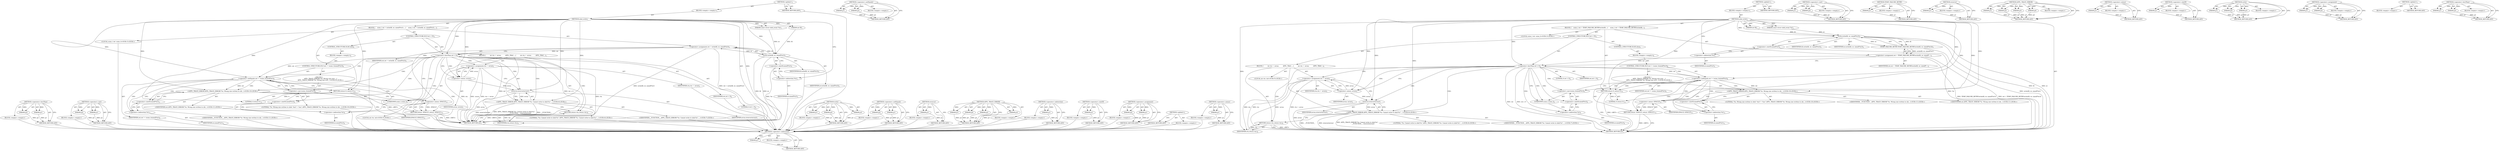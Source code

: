 digraph "&lt;operator&gt;.lessThan" {
vulnerable_105 [label=<(METHOD,&lt;operator&gt;.lessThan)>];
vulnerable_106 [label=<(PARAM,p1)>];
vulnerable_107 [label=<(PARAM,p2)>];
vulnerable_108 [label=<(BLOCK,&lt;empty&gt;,&lt;empty&gt;)>];
vulnerable_109 [label=<(METHOD_RETURN,ANY)>];
vulnerable_130 [label=<(METHOD,&lt;operator&gt;.cast)>];
vulnerable_131 [label=<(PARAM,p1)>];
vulnerable_132 [label=<(PARAM,p2)>];
vulnerable_133 [label=<(BLOCK,&lt;empty&gt;,&lt;empty&gt;)>];
vulnerable_134 [label=<(METHOD_RETURN,ANY)>];
vulnerable_6 [label=<(METHOD,&lt;global&gt;)<SUB>1</SUB>>];
vulnerable_7 [label=<(BLOCK,&lt;empty&gt;,&lt;empty&gt;)<SUB>1</SUB>>];
vulnerable_8 [label=<(METHOD,uhid_write)<SUB>1</SUB>>];
vulnerable_9 [label=<(PARAM,int fd)<SUB>1</SUB>>];
vulnerable_10 [label=<(PARAM,const struct uhid_event *ev)<SUB>1</SUB>>];
vulnerable_11 [label=<(BLOCK,{
    ssize_t ret = write(fd, ev, sizeof(*ev));...,{
    ssize_t ret = write(fd, ev, sizeof(*ev));...)<SUB>2</SUB>>];
vulnerable_12 [label="<(LOCAL,ssize_t ret: ssize_t)<SUB>3</SUB>>"];
vulnerable_13 [label=<(&lt;operator&gt;.assignment,ret = write(fd, ev, sizeof(*ev)))<SUB>3</SUB>>];
vulnerable_14 [label=<(IDENTIFIER,ret,ret = write(fd, ev, sizeof(*ev)))<SUB>3</SUB>>];
vulnerable_15 [label=<(write,write(fd, ev, sizeof(*ev)))<SUB>3</SUB>>];
vulnerable_16 [label=<(IDENTIFIER,fd,write(fd, ev, sizeof(*ev)))<SUB>3</SUB>>];
vulnerable_17 [label=<(IDENTIFIER,ev,write(fd, ev, sizeof(*ev)))<SUB>3</SUB>>];
vulnerable_18 [label=<(&lt;operator&gt;.sizeOf,sizeof(*ev))<SUB>3</SUB>>];
vulnerable_19 [label=<(&lt;operator&gt;.indirection,*ev)<SUB>3</SUB>>];
vulnerable_20 [label=<(IDENTIFIER,ev,sizeof(*ev))<SUB>3</SUB>>];
vulnerable_21 [label=<(CONTROL_STRUCTURE,IF,if (ret &lt; 0))<SUB>4</SUB>>];
vulnerable_22 [label=<(&lt;operator&gt;.lessThan,ret &lt; 0)<SUB>4</SUB>>];
vulnerable_23 [label=<(IDENTIFIER,ret,ret &lt; 0)<SUB>4</SUB>>];
vulnerable_24 [label=<(LITERAL,0,ret &lt; 0)<SUB>4</SUB>>];
vulnerable_25 [label=<(BLOCK,{
         int rtn = -errno;
         APPL_TRAC...,{
         int rtn = -errno;
         APPL_TRAC...)<SUB>4</SUB>>];
vulnerable_26 [label="<(LOCAL,int rtn: int)<SUB>5</SUB>>"];
vulnerable_27 [label=<(&lt;operator&gt;.assignment,rtn = -errno)<SUB>5</SUB>>];
vulnerable_28 [label=<(IDENTIFIER,rtn,rtn = -errno)<SUB>5</SUB>>];
vulnerable_29 [label=<(&lt;operator&gt;.minus,-errno)<SUB>5</SUB>>];
vulnerable_30 [label=<(IDENTIFIER,errno,-errno)<SUB>5</SUB>>];
vulnerable_31 [label="<(APPL_TRACE_ERROR,APPL_TRACE_ERROR(&quot;%s: Cannot write to uhid:%s&quot;,...)<SUB>6</SUB>>"];
vulnerable_32 [label="<(LITERAL,&quot;%s: Cannot write to uhid:%s&quot;,APPL_TRACE_ERROR(&quot;%s: Cannot write to uhid:%s&quot;,...)<SUB>6</SUB>>"];
vulnerable_33 [label="<(IDENTIFIER,__FUNCTION__,APPL_TRACE_ERROR(&quot;%s: Cannot write to uhid:%s&quot;,...)<SUB>7</SUB>>"];
vulnerable_34 [label=<(strerror,strerror(errno))<SUB>7</SUB>>];
vulnerable_35 [label=<(IDENTIFIER,errno,strerror(errno))<SUB>7</SUB>>];
vulnerable_36 [label=<(RETURN,return rtn;,return rtn;)<SUB>8</SUB>>];
vulnerable_37 [label=<(IDENTIFIER,rtn,return rtn;)<SUB>8</SUB>>];
vulnerable_38 [label=<(CONTROL_STRUCTURE,ELSE,else)<SUB>9</SUB>>];
vulnerable_39 [label=<(BLOCK,&lt;empty&gt;,&lt;empty&gt;)<SUB>9</SUB>>];
vulnerable_40 [label=<(CONTROL_STRUCTURE,IF,if (ret != (ssize_t)sizeof(*ev)))<SUB>9</SUB>>];
vulnerable_41 [label=<(&lt;operator&gt;.notEquals,ret != (ssize_t)sizeof(*ev))<SUB>9</SUB>>];
vulnerable_42 [label=<(IDENTIFIER,ret,ret != (ssize_t)sizeof(*ev))<SUB>9</SUB>>];
vulnerable_43 [label=<(&lt;operator&gt;.cast,(ssize_t)sizeof(*ev))<SUB>9</SUB>>];
vulnerable_44 [label=<(UNKNOWN,ssize_t,ssize_t)<SUB>9</SUB>>];
vulnerable_45 [label=<(&lt;operator&gt;.sizeOf,sizeof(*ev))<SUB>9</SUB>>];
vulnerable_46 [label=<(&lt;operator&gt;.indirection,*ev)<SUB>9</SUB>>];
vulnerable_47 [label=<(IDENTIFIER,ev,sizeof(*ev))<SUB>9</SUB>>];
vulnerable_48 [label="<(BLOCK,{
        APPL_TRACE_ERROR(&quot;%s: Wrong size writ...,{
        APPL_TRACE_ERROR(&quot;%s: Wrong size writ...)<SUB>9</SUB>>"];
vulnerable_49 [label="<(APPL_TRACE_ERROR,APPL_TRACE_ERROR(&quot;%s: Wrong size written to uhi...)<SUB>10</SUB>>"];
vulnerable_50 [label="<(LITERAL,&quot;%s: Wrong size written to uhid: %zd != %zu&quot;,APPL_TRACE_ERROR(&quot;%s: Wrong size written to uhi...)<SUB>10</SUB>>"];
vulnerable_51 [label="<(IDENTIFIER,__FUNCTION__,APPL_TRACE_ERROR(&quot;%s: Wrong size written to uhi...)<SUB>11</SUB>>"];
vulnerable_52 [label="<(IDENTIFIER,ret,APPL_TRACE_ERROR(&quot;%s: Wrong size written to uhi...)<SUB>11</SUB>>"];
vulnerable_53 [label=<(&lt;operator&gt;.sizeOf,sizeof(*ev))<SUB>11</SUB>>];
vulnerable_54 [label=<(&lt;operator&gt;.indirection,*ev)<SUB>11</SUB>>];
vulnerable_55 [label=<(IDENTIFIER,ev,sizeof(*ev))<SUB>11</SUB>>];
vulnerable_56 [label=<(RETURN,return -EFAULT;,return -EFAULT;)<SUB>12</SUB>>];
vulnerable_57 [label=<(&lt;operator&gt;.minus,-EFAULT)<SUB>12</SUB>>];
vulnerable_58 [label=<(IDENTIFIER,EFAULT,-EFAULT)<SUB>12</SUB>>];
vulnerable_59 [label=<(RETURN,return 0;,return 0;)<SUB>15</SUB>>];
vulnerable_60 [label=<(LITERAL,0,return 0;)<SUB>15</SUB>>];
vulnerable_61 [label=<(METHOD_RETURN,int)<SUB>1</SUB>>];
vulnerable_63 [label=<(METHOD_RETURN,ANY)<SUB>1</SUB>>];
vulnerable_91 [label=<(METHOD,write)>];
vulnerable_92 [label=<(PARAM,p1)>];
vulnerable_93 [label=<(PARAM,p2)>];
vulnerable_94 [label=<(PARAM,p3)>];
vulnerable_95 [label=<(BLOCK,&lt;empty&gt;,&lt;empty&gt;)>];
vulnerable_96 [label=<(METHOD_RETURN,ANY)>];
vulnerable_125 [label=<(METHOD,&lt;operator&gt;.notEquals)>];
vulnerable_126 [label=<(PARAM,p1)>];
vulnerable_127 [label=<(PARAM,p2)>];
vulnerable_128 [label=<(BLOCK,&lt;empty&gt;,&lt;empty&gt;)>];
vulnerable_129 [label=<(METHOD_RETURN,ANY)>];
vulnerable_121 [label=<(METHOD,strerror)>];
vulnerable_122 [label=<(PARAM,p1)>];
vulnerable_123 [label=<(BLOCK,&lt;empty&gt;,&lt;empty&gt;)>];
vulnerable_124 [label=<(METHOD_RETURN,ANY)>];
vulnerable_114 [label=<(METHOD,APPL_TRACE_ERROR)>];
vulnerable_115 [label=<(PARAM,p1)>];
vulnerable_116 [label=<(PARAM,p2)>];
vulnerable_117 [label=<(PARAM,p3)>];
vulnerable_118 [label=<(PARAM,p4)>];
vulnerable_119 [label=<(BLOCK,&lt;empty&gt;,&lt;empty&gt;)>];
vulnerable_120 [label=<(METHOD_RETURN,ANY)>];
vulnerable_101 [label=<(METHOD,&lt;operator&gt;.indirection)>];
vulnerable_102 [label=<(PARAM,p1)>];
vulnerable_103 [label=<(BLOCK,&lt;empty&gt;,&lt;empty&gt;)>];
vulnerable_104 [label=<(METHOD_RETURN,ANY)>];
vulnerable_97 [label=<(METHOD,&lt;operator&gt;.sizeOf)>];
vulnerable_98 [label=<(PARAM,p1)>];
vulnerable_99 [label=<(BLOCK,&lt;empty&gt;,&lt;empty&gt;)>];
vulnerable_100 [label=<(METHOD_RETURN,ANY)>];
vulnerable_86 [label=<(METHOD,&lt;operator&gt;.assignment)>];
vulnerable_87 [label=<(PARAM,p1)>];
vulnerable_88 [label=<(PARAM,p2)>];
vulnerable_89 [label=<(BLOCK,&lt;empty&gt;,&lt;empty&gt;)>];
vulnerable_90 [label=<(METHOD_RETURN,ANY)>];
vulnerable_80 [label=<(METHOD,&lt;global&gt;)<SUB>1</SUB>>];
vulnerable_81 [label=<(BLOCK,&lt;empty&gt;,&lt;empty&gt;)>];
vulnerable_82 [label=<(METHOD_RETURN,ANY)>];
vulnerable_110 [label=<(METHOD,&lt;operator&gt;.minus)>];
vulnerable_111 [label=<(PARAM,p1)>];
vulnerable_112 [label=<(BLOCK,&lt;empty&gt;,&lt;empty&gt;)>];
vulnerable_113 [label=<(METHOD_RETURN,ANY)>];
fixed_106 [label=<(METHOD,&lt;operator&gt;.indirection)>];
fixed_107 [label=<(PARAM,p1)>];
fixed_108 [label=<(BLOCK,&lt;empty&gt;,&lt;empty&gt;)>];
fixed_109 [label=<(METHOD_RETURN,ANY)>];
fixed_130 [label=<(METHOD,&lt;operator&gt;.notEquals)>];
fixed_131 [label=<(PARAM,p1)>];
fixed_132 [label=<(PARAM,p2)>];
fixed_133 [label=<(BLOCK,&lt;empty&gt;,&lt;empty&gt;)>];
fixed_134 [label=<(METHOD_RETURN,ANY)>];
fixed_6 [label=<(METHOD,&lt;global&gt;)<SUB>1</SUB>>];
fixed_7 [label=<(BLOCK,&lt;empty&gt;,&lt;empty&gt;)<SUB>1</SUB>>];
fixed_8 [label=<(METHOD,uhid_write)<SUB>1</SUB>>];
fixed_9 [label=<(PARAM,int fd)<SUB>1</SUB>>];
fixed_10 [label=<(PARAM,const struct uhid_event *ev)<SUB>1</SUB>>];
fixed_11 [label=<(BLOCK,{
    ssize_t ret = TEMP_FAILURE_RETRY(write(fd...,{
    ssize_t ret = TEMP_FAILURE_RETRY(write(fd...)<SUB>2</SUB>>];
fixed_12 [label="<(LOCAL,ssize_t ret: ssize_t)<SUB>3</SUB>>"];
fixed_13 [label=<(&lt;operator&gt;.assignment,ret = TEMP_FAILURE_RETRY(write(fd, ev, sizeof(*...)<SUB>3</SUB>>];
fixed_14 [label=<(IDENTIFIER,ret,ret = TEMP_FAILURE_RETRY(write(fd, ev, sizeof(*...)<SUB>3</SUB>>];
fixed_15 [label=<(TEMP_FAILURE_RETRY,TEMP_FAILURE_RETRY(write(fd, ev, sizeof(*ev))))<SUB>3</SUB>>];
fixed_16 [label=<(write,write(fd, ev, sizeof(*ev)))<SUB>3</SUB>>];
fixed_17 [label=<(IDENTIFIER,fd,write(fd, ev, sizeof(*ev)))<SUB>3</SUB>>];
fixed_18 [label=<(IDENTIFIER,ev,write(fd, ev, sizeof(*ev)))<SUB>3</SUB>>];
fixed_19 [label=<(&lt;operator&gt;.sizeOf,sizeof(*ev))<SUB>3</SUB>>];
fixed_20 [label=<(&lt;operator&gt;.indirection,*ev)<SUB>3</SUB>>];
fixed_21 [label=<(IDENTIFIER,ev,sizeof(*ev))<SUB>3</SUB>>];
fixed_22 [label=<(CONTROL_STRUCTURE,IF,if (ret &lt; 0))<SUB>4</SUB>>];
fixed_23 [label=<(&lt;operator&gt;.lessThan,ret &lt; 0)<SUB>4</SUB>>];
fixed_24 [label=<(IDENTIFIER,ret,ret &lt; 0)<SUB>4</SUB>>];
fixed_25 [label=<(LITERAL,0,ret &lt; 0)<SUB>4</SUB>>];
fixed_26 [label=<(BLOCK,{
         int rtn = -errno;
         APPL_TRAC...,{
         int rtn = -errno;
         APPL_TRAC...)<SUB>4</SUB>>];
fixed_27 [label="<(LOCAL,int rtn: int)<SUB>5</SUB>>"];
fixed_28 [label=<(&lt;operator&gt;.assignment,rtn = -errno)<SUB>5</SUB>>];
fixed_29 [label=<(IDENTIFIER,rtn,rtn = -errno)<SUB>5</SUB>>];
fixed_30 [label=<(&lt;operator&gt;.minus,-errno)<SUB>5</SUB>>];
fixed_31 [label=<(IDENTIFIER,errno,-errno)<SUB>5</SUB>>];
fixed_32 [label="<(APPL_TRACE_ERROR,APPL_TRACE_ERROR(&quot;%s: Cannot write to uhid:%s&quot;,...)<SUB>6</SUB>>"];
fixed_33 [label="<(LITERAL,&quot;%s: Cannot write to uhid:%s&quot;,APPL_TRACE_ERROR(&quot;%s: Cannot write to uhid:%s&quot;,...)<SUB>6</SUB>>"];
fixed_34 [label="<(IDENTIFIER,__FUNCTION__,APPL_TRACE_ERROR(&quot;%s: Cannot write to uhid:%s&quot;,...)<SUB>7</SUB>>"];
fixed_35 [label=<(strerror,strerror(errno))<SUB>7</SUB>>];
fixed_36 [label=<(IDENTIFIER,errno,strerror(errno))<SUB>7</SUB>>];
fixed_37 [label=<(RETURN,return rtn;,return rtn;)<SUB>8</SUB>>];
fixed_38 [label=<(IDENTIFIER,rtn,return rtn;)<SUB>8</SUB>>];
fixed_39 [label=<(CONTROL_STRUCTURE,ELSE,else)<SUB>9</SUB>>];
fixed_40 [label=<(BLOCK,&lt;empty&gt;,&lt;empty&gt;)<SUB>9</SUB>>];
fixed_41 [label=<(CONTROL_STRUCTURE,IF,if (ret != (ssize_t)sizeof(*ev)))<SUB>9</SUB>>];
fixed_42 [label=<(&lt;operator&gt;.notEquals,ret != (ssize_t)sizeof(*ev))<SUB>9</SUB>>];
fixed_43 [label=<(IDENTIFIER,ret,ret != (ssize_t)sizeof(*ev))<SUB>9</SUB>>];
fixed_44 [label=<(&lt;operator&gt;.cast,(ssize_t)sizeof(*ev))<SUB>9</SUB>>];
fixed_45 [label=<(UNKNOWN,ssize_t,ssize_t)<SUB>9</SUB>>];
fixed_46 [label=<(&lt;operator&gt;.sizeOf,sizeof(*ev))<SUB>9</SUB>>];
fixed_47 [label=<(&lt;operator&gt;.indirection,*ev)<SUB>9</SUB>>];
fixed_48 [label=<(IDENTIFIER,ev,sizeof(*ev))<SUB>9</SUB>>];
fixed_49 [label="<(BLOCK,{
        APPL_TRACE_ERROR(&quot;%s: Wrong size writ...,{
        APPL_TRACE_ERROR(&quot;%s: Wrong size writ...)<SUB>9</SUB>>"];
fixed_50 [label="<(APPL_TRACE_ERROR,APPL_TRACE_ERROR(&quot;%s: Wrong size written to uhi...)<SUB>10</SUB>>"];
fixed_51 [label="<(LITERAL,&quot;%s: Wrong size written to uhid: %zd != %zu&quot;,APPL_TRACE_ERROR(&quot;%s: Wrong size written to uhi...)<SUB>10</SUB>>"];
fixed_52 [label="<(IDENTIFIER,__FUNCTION__,APPL_TRACE_ERROR(&quot;%s: Wrong size written to uhi...)<SUB>11</SUB>>"];
fixed_53 [label="<(IDENTIFIER,ret,APPL_TRACE_ERROR(&quot;%s: Wrong size written to uhi...)<SUB>11</SUB>>"];
fixed_54 [label=<(&lt;operator&gt;.sizeOf,sizeof(*ev))<SUB>11</SUB>>];
fixed_55 [label=<(&lt;operator&gt;.indirection,*ev)<SUB>11</SUB>>];
fixed_56 [label=<(IDENTIFIER,ev,sizeof(*ev))<SUB>11</SUB>>];
fixed_57 [label=<(RETURN,return -EFAULT;,return -EFAULT;)<SUB>12</SUB>>];
fixed_58 [label=<(&lt;operator&gt;.minus,-EFAULT)<SUB>12</SUB>>];
fixed_59 [label=<(IDENTIFIER,EFAULT,-EFAULT)<SUB>12</SUB>>];
fixed_60 [label=<(RETURN,return 0;,return 0;)<SUB>15</SUB>>];
fixed_61 [label=<(LITERAL,0,return 0;)<SUB>15</SUB>>];
fixed_62 [label=<(METHOD_RETURN,int)<SUB>1</SUB>>];
fixed_64 [label=<(METHOD_RETURN,ANY)<SUB>1</SUB>>];
fixed_135 [label=<(METHOD,&lt;operator&gt;.cast)>];
fixed_136 [label=<(PARAM,p1)>];
fixed_137 [label=<(PARAM,p2)>];
fixed_138 [label=<(BLOCK,&lt;empty&gt;,&lt;empty&gt;)>];
fixed_139 [label=<(METHOD_RETURN,ANY)>];
fixed_92 [label=<(METHOD,TEMP_FAILURE_RETRY)>];
fixed_93 [label=<(PARAM,p1)>];
fixed_94 [label=<(BLOCK,&lt;empty&gt;,&lt;empty&gt;)>];
fixed_95 [label=<(METHOD_RETURN,ANY)>];
fixed_126 [label=<(METHOD,strerror)>];
fixed_127 [label=<(PARAM,p1)>];
fixed_128 [label=<(BLOCK,&lt;empty&gt;,&lt;empty&gt;)>];
fixed_129 [label=<(METHOD_RETURN,ANY)>];
fixed_119 [label=<(METHOD,APPL_TRACE_ERROR)>];
fixed_120 [label=<(PARAM,p1)>];
fixed_121 [label=<(PARAM,p2)>];
fixed_122 [label=<(PARAM,p3)>];
fixed_123 [label=<(PARAM,p4)>];
fixed_124 [label=<(BLOCK,&lt;empty&gt;,&lt;empty&gt;)>];
fixed_125 [label=<(METHOD_RETURN,ANY)>];
fixed_115 [label=<(METHOD,&lt;operator&gt;.minus)>];
fixed_116 [label=<(PARAM,p1)>];
fixed_117 [label=<(BLOCK,&lt;empty&gt;,&lt;empty&gt;)>];
fixed_118 [label=<(METHOD_RETURN,ANY)>];
fixed_102 [label=<(METHOD,&lt;operator&gt;.sizeOf)>];
fixed_103 [label=<(PARAM,p1)>];
fixed_104 [label=<(BLOCK,&lt;empty&gt;,&lt;empty&gt;)>];
fixed_105 [label=<(METHOD_RETURN,ANY)>];
fixed_96 [label=<(METHOD,write)>];
fixed_97 [label=<(PARAM,p1)>];
fixed_98 [label=<(PARAM,p2)>];
fixed_99 [label=<(PARAM,p3)>];
fixed_100 [label=<(BLOCK,&lt;empty&gt;,&lt;empty&gt;)>];
fixed_101 [label=<(METHOD_RETURN,ANY)>];
fixed_87 [label=<(METHOD,&lt;operator&gt;.assignment)>];
fixed_88 [label=<(PARAM,p1)>];
fixed_89 [label=<(PARAM,p2)>];
fixed_90 [label=<(BLOCK,&lt;empty&gt;,&lt;empty&gt;)>];
fixed_91 [label=<(METHOD_RETURN,ANY)>];
fixed_81 [label=<(METHOD,&lt;global&gt;)<SUB>1</SUB>>];
fixed_82 [label=<(BLOCK,&lt;empty&gt;,&lt;empty&gt;)>];
fixed_83 [label=<(METHOD_RETURN,ANY)>];
fixed_110 [label=<(METHOD,&lt;operator&gt;.lessThan)>];
fixed_111 [label=<(PARAM,p1)>];
fixed_112 [label=<(PARAM,p2)>];
fixed_113 [label=<(BLOCK,&lt;empty&gt;,&lt;empty&gt;)>];
fixed_114 [label=<(METHOD_RETURN,ANY)>];
vulnerable_105 -> vulnerable_106  [key=0, label="AST: "];
vulnerable_105 -> vulnerable_106  [key=1, label="DDG: "];
vulnerable_105 -> vulnerable_108  [key=0, label="AST: "];
vulnerable_105 -> vulnerable_107  [key=0, label="AST: "];
vulnerable_105 -> vulnerable_107  [key=1, label="DDG: "];
vulnerable_105 -> vulnerable_109  [key=0, label="AST: "];
vulnerable_105 -> vulnerable_109  [key=1, label="CFG: "];
vulnerable_106 -> vulnerable_109  [key=0, label="DDG: p1"];
vulnerable_107 -> vulnerable_109  [key=0, label="DDG: p2"];
vulnerable_108 -> fixed_106  [key=0];
vulnerable_109 -> fixed_106  [key=0];
vulnerable_130 -> vulnerable_131  [key=0, label="AST: "];
vulnerable_130 -> vulnerable_131  [key=1, label="DDG: "];
vulnerable_130 -> vulnerable_133  [key=0, label="AST: "];
vulnerable_130 -> vulnerable_132  [key=0, label="AST: "];
vulnerable_130 -> vulnerable_132  [key=1, label="DDG: "];
vulnerable_130 -> vulnerable_134  [key=0, label="AST: "];
vulnerable_130 -> vulnerable_134  [key=1, label="CFG: "];
vulnerable_131 -> vulnerable_134  [key=0, label="DDG: p1"];
vulnerable_132 -> vulnerable_134  [key=0, label="DDG: p2"];
vulnerable_133 -> fixed_106  [key=0];
vulnerable_134 -> fixed_106  [key=0];
vulnerable_6 -> vulnerable_7  [key=0, label="AST: "];
vulnerable_6 -> vulnerable_63  [key=0, label="AST: "];
vulnerable_6 -> vulnerable_63  [key=1, label="CFG: "];
vulnerable_7 -> vulnerable_8  [key=0, label="AST: "];
vulnerable_8 -> vulnerable_9  [key=0, label="AST: "];
vulnerable_8 -> vulnerable_9  [key=1, label="DDG: "];
vulnerable_8 -> vulnerable_10  [key=0, label="AST: "];
vulnerable_8 -> vulnerable_10  [key=1, label="DDG: "];
vulnerable_8 -> vulnerable_11  [key=0, label="AST: "];
vulnerable_8 -> vulnerable_61  [key=0, label="AST: "];
vulnerable_8 -> vulnerable_19  [key=0, label="CFG: "];
vulnerable_8 -> vulnerable_59  [key=0, label="DDG: "];
vulnerable_8 -> vulnerable_60  [key=0, label="DDG: "];
vulnerable_8 -> vulnerable_15  [key=0, label="DDG: "];
vulnerable_8 -> vulnerable_22  [key=0, label="DDG: "];
vulnerable_8 -> vulnerable_31  [key=0, label="DDG: "];
vulnerable_8 -> vulnerable_37  [key=0, label="DDG: "];
vulnerable_8 -> vulnerable_29  [key=0, label="DDG: "];
vulnerable_8 -> vulnerable_34  [key=0, label="DDG: "];
vulnerable_8 -> vulnerable_41  [key=0, label="DDG: "];
vulnerable_8 -> vulnerable_49  [key=0, label="DDG: "];
vulnerable_8 -> vulnerable_57  [key=0, label="DDG: "];
vulnerable_9 -> vulnerable_15  [key=0, label="DDG: fd"];
vulnerable_10 -> vulnerable_15  [key=0, label="DDG: ev"];
vulnerable_11 -> vulnerable_12  [key=0, label="AST: "];
vulnerable_11 -> vulnerable_13  [key=0, label="AST: "];
vulnerable_11 -> vulnerable_21  [key=0, label="AST: "];
vulnerable_11 -> vulnerable_59  [key=0, label="AST: "];
vulnerable_12 -> fixed_106  [key=0];
vulnerable_13 -> vulnerable_14  [key=0, label="AST: "];
vulnerable_13 -> vulnerable_15  [key=0, label="AST: "];
vulnerable_13 -> vulnerable_22  [key=0, label="CFG: "];
vulnerable_13 -> vulnerable_22  [key=1, label="DDG: ret"];
vulnerable_13 -> vulnerable_61  [key=0, label="DDG: write(fd, ev, sizeof(*ev))"];
vulnerable_13 -> vulnerable_61  [key=1, label="DDG: ret = write(fd, ev, sizeof(*ev))"];
vulnerable_14 -> fixed_106  [key=0];
vulnerable_15 -> vulnerable_16  [key=0, label="AST: "];
vulnerable_15 -> vulnerable_17  [key=0, label="AST: "];
vulnerable_15 -> vulnerable_18  [key=0, label="AST: "];
vulnerable_15 -> vulnerable_13  [key=0, label="CFG: "];
vulnerable_15 -> vulnerable_13  [key=1, label="DDG: fd"];
vulnerable_15 -> vulnerable_13  [key=2, label="DDG: ev"];
vulnerable_15 -> vulnerable_61  [key=0, label="DDG: fd"];
vulnerable_15 -> vulnerable_61  [key=1, label="DDG: ev"];
vulnerable_16 -> fixed_106  [key=0];
vulnerable_17 -> fixed_106  [key=0];
vulnerable_18 -> vulnerable_19  [key=0, label="AST: "];
vulnerable_18 -> vulnerable_15  [key=0, label="CFG: "];
vulnerable_18 -> vulnerable_61  [key=0, label="DDG: *ev"];
vulnerable_19 -> vulnerable_20  [key=0, label="AST: "];
vulnerable_19 -> vulnerable_18  [key=0, label="CFG: "];
vulnerable_20 -> fixed_106  [key=0];
vulnerable_21 -> vulnerable_22  [key=0, label="AST: "];
vulnerable_21 -> vulnerable_25  [key=0, label="AST: "];
vulnerable_21 -> vulnerable_38  [key=0, label="AST: "];
vulnerable_22 -> vulnerable_23  [key=0, label="AST: "];
vulnerable_22 -> vulnerable_24  [key=0, label="AST: "];
vulnerable_22 -> vulnerable_29  [key=0, label="CFG: "];
vulnerable_22 -> vulnerable_29  [key=1, label="CDG: "];
vulnerable_22 -> vulnerable_44  [key=0, label="CFG: "];
vulnerable_22 -> vulnerable_44  [key=1, label="CDG: "];
vulnerable_22 -> vulnerable_61  [key=0, label="DDG: ret"];
vulnerable_22 -> vulnerable_61  [key=1, label="DDG: ret &lt; 0"];
vulnerable_22 -> vulnerable_41  [key=0, label="DDG: ret"];
vulnerable_22 -> vulnerable_41  [key=1, label="CDG: "];
vulnerable_22 -> vulnerable_34  [key=0, label="CDG: "];
vulnerable_22 -> vulnerable_36  [key=0, label="CDG: "];
vulnerable_22 -> vulnerable_46  [key=0, label="CDG: "];
vulnerable_22 -> vulnerable_45  [key=0, label="CDG: "];
vulnerable_22 -> vulnerable_27  [key=0, label="CDG: "];
vulnerable_22 -> vulnerable_31  [key=0, label="CDG: "];
vulnerable_22 -> vulnerable_43  [key=0, label="CDG: "];
vulnerable_23 -> fixed_106  [key=0];
vulnerable_24 -> fixed_106  [key=0];
vulnerable_25 -> vulnerable_26  [key=0, label="AST: "];
vulnerable_25 -> vulnerable_27  [key=0, label="AST: "];
vulnerable_25 -> vulnerable_31  [key=0, label="AST: "];
vulnerable_25 -> vulnerable_36  [key=0, label="AST: "];
vulnerable_26 -> fixed_106  [key=0];
vulnerable_27 -> vulnerable_28  [key=0, label="AST: "];
vulnerable_27 -> vulnerable_29  [key=0, label="AST: "];
vulnerable_27 -> vulnerable_34  [key=0, label="CFG: "];
vulnerable_27 -> vulnerable_61  [key=0, label="DDG: rtn"];
vulnerable_27 -> vulnerable_61  [key=1, label="DDG: -errno"];
vulnerable_27 -> vulnerable_61  [key=2, label="DDG: rtn = -errno"];
vulnerable_27 -> vulnerable_37  [key=0, label="DDG: rtn"];
vulnerable_28 -> fixed_106  [key=0];
vulnerable_29 -> vulnerable_30  [key=0, label="AST: "];
vulnerable_29 -> vulnerable_27  [key=0, label="CFG: "];
vulnerable_29 -> vulnerable_27  [key=1, label="DDG: errno"];
vulnerable_29 -> vulnerable_34  [key=0, label="DDG: errno"];
vulnerable_30 -> fixed_106  [key=0];
vulnerable_31 -> vulnerable_32  [key=0, label="AST: "];
vulnerable_31 -> vulnerable_33  [key=0, label="AST: "];
vulnerable_31 -> vulnerable_34  [key=0, label="AST: "];
vulnerable_31 -> vulnerable_36  [key=0, label="CFG: "];
vulnerable_31 -> vulnerable_61  [key=0, label="DDG: __FUNCTION__"];
vulnerable_31 -> vulnerable_61  [key=1, label="DDG: strerror(errno)"];
vulnerable_31 -> vulnerable_61  [key=2, label="DDG: APPL_TRACE_ERROR(&quot;%s: Cannot write to uhid:%s&quot;,
                         __FUNCTION__, strerror(errno))"];
vulnerable_32 -> fixed_106  [key=0];
vulnerable_33 -> fixed_106  [key=0];
vulnerable_34 -> vulnerable_35  [key=0, label="AST: "];
vulnerable_34 -> vulnerable_31  [key=0, label="CFG: "];
vulnerable_34 -> vulnerable_31  [key=1, label="DDG: errno"];
vulnerable_34 -> vulnerable_61  [key=0, label="DDG: errno"];
vulnerable_35 -> fixed_106  [key=0];
vulnerable_36 -> vulnerable_37  [key=0, label="AST: "];
vulnerable_36 -> vulnerable_61  [key=0, label="CFG: "];
vulnerable_36 -> vulnerable_61  [key=1, label="DDG: &lt;RET&gt;"];
vulnerable_37 -> vulnerable_36  [key=0, label="DDG: rtn"];
vulnerable_38 -> vulnerable_39  [key=0, label="AST: "];
vulnerable_39 -> vulnerable_40  [key=0, label="AST: "];
vulnerable_40 -> vulnerable_41  [key=0, label="AST: "];
vulnerable_40 -> vulnerable_48  [key=0, label="AST: "];
vulnerable_41 -> vulnerable_42  [key=0, label="AST: "];
vulnerable_41 -> vulnerable_43  [key=0, label="AST: "];
vulnerable_41 -> vulnerable_54  [key=0, label="CFG: "];
vulnerable_41 -> vulnerable_54  [key=1, label="CDG: "];
vulnerable_41 -> vulnerable_59  [key=0, label="CFG: "];
vulnerable_41 -> vulnerable_59  [key=1, label="CDG: "];
vulnerable_41 -> vulnerable_49  [key=0, label="DDG: ret"];
vulnerable_41 -> vulnerable_49  [key=1, label="CDG: "];
vulnerable_41 -> vulnerable_57  [key=0, label="CDG: "];
vulnerable_41 -> vulnerable_53  [key=0, label="CDG: "];
vulnerable_41 -> vulnerable_56  [key=0, label="CDG: "];
vulnerable_42 -> fixed_106  [key=0];
vulnerable_43 -> vulnerable_44  [key=0, label="AST: "];
vulnerable_43 -> vulnerable_45  [key=0, label="AST: "];
vulnerable_43 -> vulnerable_41  [key=0, label="CFG: "];
vulnerable_44 -> vulnerable_46  [key=0, label="CFG: "];
vulnerable_45 -> vulnerable_46  [key=0, label="AST: "];
vulnerable_45 -> vulnerable_43  [key=0, label="CFG: "];
vulnerable_46 -> vulnerable_47  [key=0, label="AST: "];
vulnerable_46 -> vulnerable_45  [key=0, label="CFG: "];
vulnerable_47 -> fixed_106  [key=0];
vulnerable_48 -> vulnerable_49  [key=0, label="AST: "];
vulnerable_48 -> vulnerable_56  [key=0, label="AST: "];
vulnerable_49 -> vulnerable_50  [key=0, label="AST: "];
vulnerable_49 -> vulnerable_51  [key=0, label="AST: "];
vulnerable_49 -> vulnerable_52  [key=0, label="AST: "];
vulnerable_49 -> vulnerable_53  [key=0, label="AST: "];
vulnerable_49 -> vulnerable_57  [key=0, label="CFG: "];
vulnerable_50 -> fixed_106  [key=0];
vulnerable_51 -> fixed_106  [key=0];
vulnerable_52 -> fixed_106  [key=0];
vulnerable_53 -> vulnerable_54  [key=0, label="AST: "];
vulnerable_53 -> vulnerable_49  [key=0, label="CFG: "];
vulnerable_54 -> vulnerable_55  [key=0, label="AST: "];
vulnerable_54 -> vulnerable_53  [key=0, label="CFG: "];
vulnerable_55 -> fixed_106  [key=0];
vulnerable_56 -> vulnerable_57  [key=0, label="AST: "];
vulnerable_56 -> vulnerable_61  [key=0, label="CFG: "];
vulnerable_56 -> vulnerable_61  [key=1, label="DDG: &lt;RET&gt;"];
vulnerable_57 -> vulnerable_58  [key=0, label="AST: "];
vulnerable_57 -> vulnerable_56  [key=0, label="CFG: "];
vulnerable_57 -> vulnerable_56  [key=1, label="DDG: -EFAULT"];
vulnerable_58 -> fixed_106  [key=0];
vulnerable_59 -> vulnerable_60  [key=0, label="AST: "];
vulnerable_59 -> vulnerable_61  [key=0, label="CFG: "];
vulnerable_59 -> vulnerable_61  [key=1, label="DDG: &lt;RET&gt;"];
vulnerable_60 -> vulnerable_59  [key=0, label="DDG: 0"];
vulnerable_61 -> fixed_106  [key=0];
vulnerable_63 -> fixed_106  [key=0];
vulnerable_91 -> vulnerable_92  [key=0, label="AST: "];
vulnerable_91 -> vulnerable_92  [key=1, label="DDG: "];
vulnerable_91 -> vulnerable_95  [key=0, label="AST: "];
vulnerable_91 -> vulnerable_93  [key=0, label="AST: "];
vulnerable_91 -> vulnerable_93  [key=1, label="DDG: "];
vulnerable_91 -> vulnerable_96  [key=0, label="AST: "];
vulnerable_91 -> vulnerable_96  [key=1, label="CFG: "];
vulnerable_91 -> vulnerable_94  [key=0, label="AST: "];
vulnerable_91 -> vulnerable_94  [key=1, label="DDG: "];
vulnerable_92 -> vulnerable_96  [key=0, label="DDG: p1"];
vulnerable_93 -> vulnerable_96  [key=0, label="DDG: p2"];
vulnerable_94 -> vulnerable_96  [key=0, label="DDG: p3"];
vulnerable_95 -> fixed_106  [key=0];
vulnerable_96 -> fixed_106  [key=0];
vulnerable_125 -> vulnerable_126  [key=0, label="AST: "];
vulnerable_125 -> vulnerable_126  [key=1, label="DDG: "];
vulnerable_125 -> vulnerable_128  [key=0, label="AST: "];
vulnerable_125 -> vulnerable_127  [key=0, label="AST: "];
vulnerable_125 -> vulnerable_127  [key=1, label="DDG: "];
vulnerable_125 -> vulnerable_129  [key=0, label="AST: "];
vulnerable_125 -> vulnerable_129  [key=1, label="CFG: "];
vulnerable_126 -> vulnerable_129  [key=0, label="DDG: p1"];
vulnerable_127 -> vulnerable_129  [key=0, label="DDG: p2"];
vulnerable_128 -> fixed_106  [key=0];
vulnerable_129 -> fixed_106  [key=0];
vulnerable_121 -> vulnerable_122  [key=0, label="AST: "];
vulnerable_121 -> vulnerable_122  [key=1, label="DDG: "];
vulnerable_121 -> vulnerable_123  [key=0, label="AST: "];
vulnerable_121 -> vulnerable_124  [key=0, label="AST: "];
vulnerable_121 -> vulnerable_124  [key=1, label="CFG: "];
vulnerable_122 -> vulnerable_124  [key=0, label="DDG: p1"];
vulnerable_123 -> fixed_106  [key=0];
vulnerable_124 -> fixed_106  [key=0];
vulnerable_114 -> vulnerable_115  [key=0, label="AST: "];
vulnerable_114 -> vulnerable_115  [key=1, label="DDG: "];
vulnerable_114 -> vulnerable_119  [key=0, label="AST: "];
vulnerable_114 -> vulnerable_116  [key=0, label="AST: "];
vulnerable_114 -> vulnerable_116  [key=1, label="DDG: "];
vulnerable_114 -> vulnerable_120  [key=0, label="AST: "];
vulnerable_114 -> vulnerable_120  [key=1, label="CFG: "];
vulnerable_114 -> vulnerable_117  [key=0, label="AST: "];
vulnerable_114 -> vulnerable_117  [key=1, label="DDG: "];
vulnerable_114 -> vulnerable_118  [key=0, label="AST: "];
vulnerable_114 -> vulnerable_118  [key=1, label="DDG: "];
vulnerable_115 -> vulnerable_120  [key=0, label="DDG: p1"];
vulnerable_116 -> vulnerable_120  [key=0, label="DDG: p2"];
vulnerable_117 -> vulnerable_120  [key=0, label="DDG: p3"];
vulnerable_118 -> vulnerable_120  [key=0, label="DDG: p4"];
vulnerable_119 -> fixed_106  [key=0];
vulnerable_120 -> fixed_106  [key=0];
vulnerable_101 -> vulnerable_102  [key=0, label="AST: "];
vulnerable_101 -> vulnerable_102  [key=1, label="DDG: "];
vulnerable_101 -> vulnerable_103  [key=0, label="AST: "];
vulnerable_101 -> vulnerable_104  [key=0, label="AST: "];
vulnerable_101 -> vulnerable_104  [key=1, label="CFG: "];
vulnerable_102 -> vulnerable_104  [key=0, label="DDG: p1"];
vulnerable_103 -> fixed_106  [key=0];
vulnerable_104 -> fixed_106  [key=0];
vulnerable_97 -> vulnerable_98  [key=0, label="AST: "];
vulnerable_97 -> vulnerable_98  [key=1, label="DDG: "];
vulnerable_97 -> vulnerable_99  [key=0, label="AST: "];
vulnerable_97 -> vulnerable_100  [key=0, label="AST: "];
vulnerable_97 -> vulnerable_100  [key=1, label="CFG: "];
vulnerable_98 -> vulnerable_100  [key=0, label="DDG: p1"];
vulnerable_99 -> fixed_106  [key=0];
vulnerable_100 -> fixed_106  [key=0];
vulnerable_86 -> vulnerable_87  [key=0, label="AST: "];
vulnerable_86 -> vulnerable_87  [key=1, label="DDG: "];
vulnerable_86 -> vulnerable_89  [key=0, label="AST: "];
vulnerable_86 -> vulnerable_88  [key=0, label="AST: "];
vulnerable_86 -> vulnerable_88  [key=1, label="DDG: "];
vulnerable_86 -> vulnerable_90  [key=0, label="AST: "];
vulnerable_86 -> vulnerable_90  [key=1, label="CFG: "];
vulnerable_87 -> vulnerable_90  [key=0, label="DDG: p1"];
vulnerable_88 -> vulnerable_90  [key=0, label="DDG: p2"];
vulnerable_89 -> fixed_106  [key=0];
vulnerable_90 -> fixed_106  [key=0];
vulnerable_80 -> vulnerable_81  [key=0, label="AST: "];
vulnerable_80 -> vulnerable_82  [key=0, label="AST: "];
vulnerable_80 -> vulnerable_82  [key=1, label="CFG: "];
vulnerable_81 -> fixed_106  [key=0];
vulnerable_82 -> fixed_106  [key=0];
vulnerable_110 -> vulnerable_111  [key=0, label="AST: "];
vulnerable_110 -> vulnerable_111  [key=1, label="DDG: "];
vulnerable_110 -> vulnerable_112  [key=0, label="AST: "];
vulnerable_110 -> vulnerable_113  [key=0, label="AST: "];
vulnerable_110 -> vulnerable_113  [key=1, label="CFG: "];
vulnerable_111 -> vulnerable_113  [key=0, label="DDG: p1"];
vulnerable_112 -> fixed_106  [key=0];
vulnerable_113 -> fixed_106  [key=0];
fixed_106 -> fixed_107  [key=0, label="AST: "];
fixed_106 -> fixed_107  [key=1, label="DDG: "];
fixed_106 -> fixed_108  [key=0, label="AST: "];
fixed_106 -> fixed_109  [key=0, label="AST: "];
fixed_106 -> fixed_109  [key=1, label="CFG: "];
fixed_107 -> fixed_109  [key=0, label="DDG: p1"];
fixed_130 -> fixed_131  [key=0, label="AST: "];
fixed_130 -> fixed_131  [key=1, label="DDG: "];
fixed_130 -> fixed_133  [key=0, label="AST: "];
fixed_130 -> fixed_132  [key=0, label="AST: "];
fixed_130 -> fixed_132  [key=1, label="DDG: "];
fixed_130 -> fixed_134  [key=0, label="AST: "];
fixed_130 -> fixed_134  [key=1, label="CFG: "];
fixed_131 -> fixed_134  [key=0, label="DDG: p1"];
fixed_132 -> fixed_134  [key=0, label="DDG: p2"];
fixed_6 -> fixed_7  [key=0, label="AST: "];
fixed_6 -> fixed_64  [key=0, label="AST: "];
fixed_6 -> fixed_64  [key=1, label="CFG: "];
fixed_7 -> fixed_8  [key=0, label="AST: "];
fixed_8 -> fixed_9  [key=0, label="AST: "];
fixed_8 -> fixed_9  [key=1, label="DDG: "];
fixed_8 -> fixed_10  [key=0, label="AST: "];
fixed_8 -> fixed_10  [key=1, label="DDG: "];
fixed_8 -> fixed_11  [key=0, label="AST: "];
fixed_8 -> fixed_62  [key=0, label="AST: "];
fixed_8 -> fixed_20  [key=0, label="CFG: "];
fixed_8 -> fixed_60  [key=0, label="DDG: "];
fixed_8 -> fixed_61  [key=0, label="DDG: "];
fixed_8 -> fixed_23  [key=0, label="DDG: "];
fixed_8 -> fixed_16  [key=0, label="DDG: "];
fixed_8 -> fixed_32  [key=0, label="DDG: "];
fixed_8 -> fixed_38  [key=0, label="DDG: "];
fixed_8 -> fixed_30  [key=0, label="DDG: "];
fixed_8 -> fixed_35  [key=0, label="DDG: "];
fixed_8 -> fixed_42  [key=0, label="DDG: "];
fixed_8 -> fixed_50  [key=0, label="DDG: "];
fixed_8 -> fixed_58  [key=0, label="DDG: "];
fixed_9 -> fixed_16  [key=0, label="DDG: fd"];
fixed_10 -> fixed_16  [key=0, label="DDG: ev"];
fixed_11 -> fixed_12  [key=0, label="AST: "];
fixed_11 -> fixed_13  [key=0, label="AST: "];
fixed_11 -> fixed_22  [key=0, label="AST: "];
fixed_11 -> fixed_60  [key=0, label="AST: "];
fixed_13 -> fixed_14  [key=0, label="AST: "];
fixed_13 -> fixed_15  [key=0, label="AST: "];
fixed_13 -> fixed_23  [key=0, label="CFG: "];
fixed_13 -> fixed_23  [key=1, label="DDG: ret"];
fixed_13 -> fixed_62  [key=0, label="DDG: TEMP_FAILURE_RETRY(write(fd, ev, sizeof(*ev)))"];
fixed_13 -> fixed_62  [key=1, label="DDG: ret = TEMP_FAILURE_RETRY(write(fd, ev, sizeof(*ev)))"];
fixed_15 -> fixed_16  [key=0, label="AST: "];
fixed_15 -> fixed_13  [key=0, label="CFG: "];
fixed_15 -> fixed_13  [key=1, label="DDG: write(fd, ev, sizeof(*ev))"];
fixed_15 -> fixed_62  [key=0, label="DDG: write(fd, ev, sizeof(*ev))"];
fixed_16 -> fixed_17  [key=0, label="AST: "];
fixed_16 -> fixed_18  [key=0, label="AST: "];
fixed_16 -> fixed_19  [key=0, label="AST: "];
fixed_16 -> fixed_15  [key=0, label="CFG: "];
fixed_16 -> fixed_15  [key=1, label="DDG: fd"];
fixed_16 -> fixed_15  [key=2, label="DDG: ev"];
fixed_16 -> fixed_62  [key=0, label="DDG: fd"];
fixed_16 -> fixed_62  [key=1, label="DDG: ev"];
fixed_19 -> fixed_20  [key=0, label="AST: "];
fixed_19 -> fixed_16  [key=0, label="CFG: "];
fixed_19 -> fixed_62  [key=0, label="DDG: *ev"];
fixed_20 -> fixed_21  [key=0, label="AST: "];
fixed_20 -> fixed_19  [key=0, label="CFG: "];
fixed_22 -> fixed_23  [key=0, label="AST: "];
fixed_22 -> fixed_26  [key=0, label="AST: "];
fixed_22 -> fixed_39  [key=0, label="AST: "];
fixed_23 -> fixed_24  [key=0, label="AST: "];
fixed_23 -> fixed_25  [key=0, label="AST: "];
fixed_23 -> fixed_30  [key=0, label="CFG: "];
fixed_23 -> fixed_30  [key=1, label="CDG: "];
fixed_23 -> fixed_45  [key=0, label="CFG: "];
fixed_23 -> fixed_45  [key=1, label="CDG: "];
fixed_23 -> fixed_62  [key=0, label="DDG: ret"];
fixed_23 -> fixed_62  [key=1, label="DDG: ret &lt; 0"];
fixed_23 -> fixed_42  [key=0, label="DDG: ret"];
fixed_23 -> fixed_42  [key=1, label="CDG: "];
fixed_23 -> fixed_47  [key=0, label="CDG: "];
fixed_23 -> fixed_32  [key=0, label="CDG: "];
fixed_23 -> fixed_28  [key=0, label="CDG: "];
fixed_23 -> fixed_37  [key=0, label="CDG: "];
fixed_23 -> fixed_46  [key=0, label="CDG: "];
fixed_23 -> fixed_44  [key=0, label="CDG: "];
fixed_23 -> fixed_35  [key=0, label="CDG: "];
fixed_26 -> fixed_27  [key=0, label="AST: "];
fixed_26 -> fixed_28  [key=0, label="AST: "];
fixed_26 -> fixed_32  [key=0, label="AST: "];
fixed_26 -> fixed_37  [key=0, label="AST: "];
fixed_28 -> fixed_29  [key=0, label="AST: "];
fixed_28 -> fixed_30  [key=0, label="AST: "];
fixed_28 -> fixed_35  [key=0, label="CFG: "];
fixed_28 -> fixed_62  [key=0, label="DDG: rtn"];
fixed_28 -> fixed_62  [key=1, label="DDG: -errno"];
fixed_28 -> fixed_62  [key=2, label="DDG: rtn = -errno"];
fixed_28 -> fixed_38  [key=0, label="DDG: rtn"];
fixed_30 -> fixed_31  [key=0, label="AST: "];
fixed_30 -> fixed_28  [key=0, label="CFG: "];
fixed_30 -> fixed_28  [key=1, label="DDG: errno"];
fixed_30 -> fixed_35  [key=0, label="DDG: errno"];
fixed_32 -> fixed_33  [key=0, label="AST: "];
fixed_32 -> fixed_34  [key=0, label="AST: "];
fixed_32 -> fixed_35  [key=0, label="AST: "];
fixed_32 -> fixed_37  [key=0, label="CFG: "];
fixed_32 -> fixed_62  [key=0, label="DDG: __FUNCTION__"];
fixed_32 -> fixed_62  [key=1, label="DDG: strerror(errno)"];
fixed_32 -> fixed_62  [key=2, label="DDG: APPL_TRACE_ERROR(&quot;%s: Cannot write to uhid:%s&quot;,
                         __FUNCTION__, strerror(errno))"];
fixed_35 -> fixed_36  [key=0, label="AST: "];
fixed_35 -> fixed_32  [key=0, label="CFG: "];
fixed_35 -> fixed_32  [key=1, label="DDG: errno"];
fixed_35 -> fixed_62  [key=0, label="DDG: errno"];
fixed_37 -> fixed_38  [key=0, label="AST: "];
fixed_37 -> fixed_62  [key=0, label="CFG: "];
fixed_37 -> fixed_62  [key=1, label="DDG: &lt;RET&gt;"];
fixed_38 -> fixed_37  [key=0, label="DDG: rtn"];
fixed_39 -> fixed_40  [key=0, label="AST: "];
fixed_40 -> fixed_41  [key=0, label="AST: "];
fixed_41 -> fixed_42  [key=0, label="AST: "];
fixed_41 -> fixed_49  [key=0, label="AST: "];
fixed_42 -> fixed_43  [key=0, label="AST: "];
fixed_42 -> fixed_44  [key=0, label="AST: "];
fixed_42 -> fixed_55  [key=0, label="CFG: "];
fixed_42 -> fixed_55  [key=1, label="CDG: "];
fixed_42 -> fixed_60  [key=0, label="CFG: "];
fixed_42 -> fixed_60  [key=1, label="CDG: "];
fixed_42 -> fixed_50  [key=0, label="DDG: ret"];
fixed_42 -> fixed_50  [key=1, label="CDG: "];
fixed_42 -> fixed_58  [key=0, label="CDG: "];
fixed_42 -> fixed_57  [key=0, label="CDG: "];
fixed_42 -> fixed_54  [key=0, label="CDG: "];
fixed_44 -> fixed_45  [key=0, label="AST: "];
fixed_44 -> fixed_46  [key=0, label="AST: "];
fixed_44 -> fixed_42  [key=0, label="CFG: "];
fixed_45 -> fixed_47  [key=0, label="CFG: "];
fixed_46 -> fixed_47  [key=0, label="AST: "];
fixed_46 -> fixed_44  [key=0, label="CFG: "];
fixed_47 -> fixed_48  [key=0, label="AST: "];
fixed_47 -> fixed_46  [key=0, label="CFG: "];
fixed_49 -> fixed_50  [key=0, label="AST: "];
fixed_49 -> fixed_57  [key=0, label="AST: "];
fixed_50 -> fixed_51  [key=0, label="AST: "];
fixed_50 -> fixed_52  [key=0, label="AST: "];
fixed_50 -> fixed_53  [key=0, label="AST: "];
fixed_50 -> fixed_54  [key=0, label="AST: "];
fixed_50 -> fixed_58  [key=0, label="CFG: "];
fixed_54 -> fixed_55  [key=0, label="AST: "];
fixed_54 -> fixed_50  [key=0, label="CFG: "];
fixed_55 -> fixed_56  [key=0, label="AST: "];
fixed_55 -> fixed_54  [key=0, label="CFG: "];
fixed_57 -> fixed_58  [key=0, label="AST: "];
fixed_57 -> fixed_62  [key=0, label="CFG: "];
fixed_57 -> fixed_62  [key=1, label="DDG: &lt;RET&gt;"];
fixed_58 -> fixed_59  [key=0, label="AST: "];
fixed_58 -> fixed_57  [key=0, label="CFG: "];
fixed_58 -> fixed_57  [key=1, label="DDG: -EFAULT"];
fixed_60 -> fixed_61  [key=0, label="AST: "];
fixed_60 -> fixed_62  [key=0, label="CFG: "];
fixed_60 -> fixed_62  [key=1, label="DDG: &lt;RET&gt;"];
fixed_61 -> fixed_60  [key=0, label="DDG: 0"];
fixed_135 -> fixed_136  [key=0, label="AST: "];
fixed_135 -> fixed_136  [key=1, label="DDG: "];
fixed_135 -> fixed_138  [key=0, label="AST: "];
fixed_135 -> fixed_137  [key=0, label="AST: "];
fixed_135 -> fixed_137  [key=1, label="DDG: "];
fixed_135 -> fixed_139  [key=0, label="AST: "];
fixed_135 -> fixed_139  [key=1, label="CFG: "];
fixed_136 -> fixed_139  [key=0, label="DDG: p1"];
fixed_137 -> fixed_139  [key=0, label="DDG: p2"];
fixed_92 -> fixed_93  [key=0, label="AST: "];
fixed_92 -> fixed_93  [key=1, label="DDG: "];
fixed_92 -> fixed_94  [key=0, label="AST: "];
fixed_92 -> fixed_95  [key=0, label="AST: "];
fixed_92 -> fixed_95  [key=1, label="CFG: "];
fixed_93 -> fixed_95  [key=0, label="DDG: p1"];
fixed_126 -> fixed_127  [key=0, label="AST: "];
fixed_126 -> fixed_127  [key=1, label="DDG: "];
fixed_126 -> fixed_128  [key=0, label="AST: "];
fixed_126 -> fixed_129  [key=0, label="AST: "];
fixed_126 -> fixed_129  [key=1, label="CFG: "];
fixed_127 -> fixed_129  [key=0, label="DDG: p1"];
fixed_119 -> fixed_120  [key=0, label="AST: "];
fixed_119 -> fixed_120  [key=1, label="DDG: "];
fixed_119 -> fixed_124  [key=0, label="AST: "];
fixed_119 -> fixed_121  [key=0, label="AST: "];
fixed_119 -> fixed_121  [key=1, label="DDG: "];
fixed_119 -> fixed_125  [key=0, label="AST: "];
fixed_119 -> fixed_125  [key=1, label="CFG: "];
fixed_119 -> fixed_122  [key=0, label="AST: "];
fixed_119 -> fixed_122  [key=1, label="DDG: "];
fixed_119 -> fixed_123  [key=0, label="AST: "];
fixed_119 -> fixed_123  [key=1, label="DDG: "];
fixed_120 -> fixed_125  [key=0, label="DDG: p1"];
fixed_121 -> fixed_125  [key=0, label="DDG: p2"];
fixed_122 -> fixed_125  [key=0, label="DDG: p3"];
fixed_123 -> fixed_125  [key=0, label="DDG: p4"];
fixed_115 -> fixed_116  [key=0, label="AST: "];
fixed_115 -> fixed_116  [key=1, label="DDG: "];
fixed_115 -> fixed_117  [key=0, label="AST: "];
fixed_115 -> fixed_118  [key=0, label="AST: "];
fixed_115 -> fixed_118  [key=1, label="CFG: "];
fixed_116 -> fixed_118  [key=0, label="DDG: p1"];
fixed_102 -> fixed_103  [key=0, label="AST: "];
fixed_102 -> fixed_103  [key=1, label="DDG: "];
fixed_102 -> fixed_104  [key=0, label="AST: "];
fixed_102 -> fixed_105  [key=0, label="AST: "];
fixed_102 -> fixed_105  [key=1, label="CFG: "];
fixed_103 -> fixed_105  [key=0, label="DDG: p1"];
fixed_96 -> fixed_97  [key=0, label="AST: "];
fixed_96 -> fixed_97  [key=1, label="DDG: "];
fixed_96 -> fixed_100  [key=0, label="AST: "];
fixed_96 -> fixed_98  [key=0, label="AST: "];
fixed_96 -> fixed_98  [key=1, label="DDG: "];
fixed_96 -> fixed_101  [key=0, label="AST: "];
fixed_96 -> fixed_101  [key=1, label="CFG: "];
fixed_96 -> fixed_99  [key=0, label="AST: "];
fixed_96 -> fixed_99  [key=1, label="DDG: "];
fixed_97 -> fixed_101  [key=0, label="DDG: p1"];
fixed_98 -> fixed_101  [key=0, label="DDG: p2"];
fixed_99 -> fixed_101  [key=0, label="DDG: p3"];
fixed_87 -> fixed_88  [key=0, label="AST: "];
fixed_87 -> fixed_88  [key=1, label="DDG: "];
fixed_87 -> fixed_90  [key=0, label="AST: "];
fixed_87 -> fixed_89  [key=0, label="AST: "];
fixed_87 -> fixed_89  [key=1, label="DDG: "];
fixed_87 -> fixed_91  [key=0, label="AST: "];
fixed_87 -> fixed_91  [key=1, label="CFG: "];
fixed_88 -> fixed_91  [key=0, label="DDG: p1"];
fixed_89 -> fixed_91  [key=0, label="DDG: p2"];
fixed_81 -> fixed_82  [key=0, label="AST: "];
fixed_81 -> fixed_83  [key=0, label="AST: "];
fixed_81 -> fixed_83  [key=1, label="CFG: "];
fixed_110 -> fixed_111  [key=0, label="AST: "];
fixed_110 -> fixed_111  [key=1, label="DDG: "];
fixed_110 -> fixed_113  [key=0, label="AST: "];
fixed_110 -> fixed_112  [key=0, label="AST: "];
fixed_110 -> fixed_112  [key=1, label="DDG: "];
fixed_110 -> fixed_114  [key=0, label="AST: "];
fixed_110 -> fixed_114  [key=1, label="CFG: "];
fixed_111 -> fixed_114  [key=0, label="DDG: p1"];
fixed_112 -> fixed_114  [key=0, label="DDG: p2"];
}
